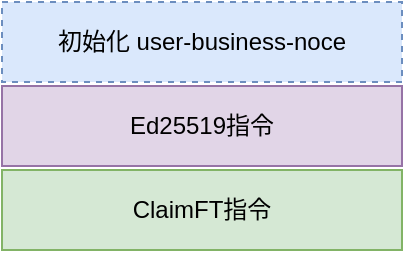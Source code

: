 <mxfile version="24.7.17" pages="2">
  <diagram id="oh8-eWMJ5OHGEs8tgzFQ" name="用户申领空投-claim指令">
    <mxGraphModel dx="2031" dy="1230" grid="1" gridSize="10" guides="1" tooltips="1" connect="1" arrows="1" fold="1" page="1" pageScale="1" pageWidth="850" pageHeight="1100" math="0" shadow="0">
      <root>
        <mxCell id="0" />
        <mxCell id="1" parent="0" />
        <mxCell id="rW_neYa4HcEXDnGVQd2S-1" value="初始化 user-business-noce" style="rounded=0;whiteSpace=wrap;html=1;dashed=1;fillColor=#dae8fc;strokeColor=#6c8ebf;" parent="1" vertex="1">
          <mxGeometry x="280" y="198" width="200" height="40" as="geometry" />
        </mxCell>
        <mxCell id="rW_neYa4HcEXDnGVQd2S-2" value="Ed25519指令" style="rounded=0;whiteSpace=wrap;html=1;fillColor=#e1d5e7;strokeColor=#9673a6;" parent="1" vertex="1">
          <mxGeometry x="280" y="240" width="200" height="40" as="geometry" />
        </mxCell>
        <mxCell id="rW_neYa4HcEXDnGVQd2S-3" value="ClaimFT指令" style="rounded=0;whiteSpace=wrap;html=1;fillColor=#d5e8d4;strokeColor=#82b366;" parent="1" vertex="1">
          <mxGeometry x="280" y="282" width="200" height="40" as="geometry" />
        </mxCell>
      </root>
    </mxGraphModel>
  </diagram>
  <diagram name="直接分发空投-账户关系" id="kO2M1vlPKPkCNsUJR2EE">
    <mxGraphModel dx="3389" dy="1538" grid="1" gridSize="10" guides="1" tooltips="1" connect="1" arrows="1" fold="1" page="1" pageScale="1" pageWidth="850" pageHeight="1100" math="0" shadow="0">
      <root>
        <mxCell id="0" />
        <mxCell id="1" parent="0" />
        <mxCell id="PjG8GJgk99LhrsibSSOv-17" style="edgeStyle=orthogonalEdgeStyle;rounded=0;orthogonalLoop=1;jettySize=auto;html=1;exitX=0.5;exitY=1;exitDx=0;exitDy=0;entryX=1;entryY=0.5;entryDx=0;entryDy=0;" edge="1" parent="1" source="PjG8GJgk99LhrsibSSOv-10" target="PjG8GJgk99LhrsibSSOv-5">
          <mxGeometry relative="1" as="geometry" />
        </mxCell>
        <mxCell id="PjG8GJgk99LhrsibSSOv-10" value="" style="rounded=0;whiteSpace=wrap;html=1;fillColor=#ffe6cc;strokeColor=#d79b00;" vertex="1" parent="1">
          <mxGeometry x="450" y="428" width="280" height="140" as="geometry" />
        </mxCell>
        <mxCell id="PjG8GJgk99LhrsibSSOv-1" value="" style="rounded=0;whiteSpace=wrap;html=1;fillColor=#d5e8d4;strokeColor=#82b366;" vertex="1" parent="1">
          <mxGeometry x="-47.5" y="430" width="220" height="220" as="geometry" />
        </mxCell>
        <mxCell id="PjG8GJgk99LhrsibSSOv-2" value="singleton_manage_account" style="text;html=1;align=center;verticalAlign=middle;whiteSpace=wrap;rounded=0;fontSize=18;" vertex="1" parent="1">
          <mxGeometry x="-72.5" y="380" width="270" height="40" as="geometry" />
        </mxCell>
        <mxCell id="PjG8GJgk99LhrsibSSOv-3" value="admin&lt;div&gt;&lt;span style=&quot;background-color: initial;&quot;&gt;管理员账户&lt;/span&gt;&lt;/div&gt;&lt;div&gt;&lt;br&gt;&lt;div&gt;提取费用时签名&lt;/div&gt;&lt;/div&gt;" style="rounded=1;whiteSpace=wrap;html=1;fillColor=#dae8fc;strokeColor=#6c8ebf;" vertex="1" parent="1">
          <mxGeometry x="-12.5" y="450" width="150" height="80" as="geometry" />
        </mxCell>
        <mxCell id="PjG8GJgk99LhrsibSSOv-4" value="fee_receiver&lt;div&gt;存储收取费用的账户&lt;/div&gt;" style="rounded=1;whiteSpace=wrap;html=1;fillColor=#dae8fc;strokeColor=#6c8ebf;" vertex="1" parent="1">
          <mxGeometry x="-12.5" y="550" width="150" height="80" as="geometry" />
        </mxCell>
        <mxCell id="PjG8GJgk99LhrsibSSOv-7" value="PDA" style="shape=hexagon;perimeter=hexagonPerimeter2;whiteSpace=wrap;html=1;fixedSize=1;fillColor=#f8cecc;strokeColor=#b85450;fontStyle=1;fontSize=14;" vertex="1" parent="1">
          <mxGeometry x="-27.5" y="540" width="60" height="40" as="geometry" />
        </mxCell>
        <mxCell id="PjG8GJgk99LhrsibSSOv-8" value="PDA" style="shape=hexagon;perimeter=hexagonPerimeter2;whiteSpace=wrap;html=1;fixedSize=1;fillColor=#f8cecc;strokeColor=#b85450;fontStyle=1;fontSize=14;" vertex="1" parent="1">
          <mxGeometry x="-87.5" y="410" width="60" height="40" as="geometry" />
        </mxCell>
        <mxCell id="PjG8GJgk99LhrsibSSOv-9" value="单例" style="shape=hexagon;perimeter=hexagonPerimeter2;whiteSpace=wrap;html=1;fixedSize=1;fontStyle=1;fontSize=14;fillColor=#1ba1e2;fontColor=#ffffff;strokeColor=#006EAF;" vertex="1" parent="1">
          <mxGeometry x="-97.5" y="450" width="80" height="40" as="geometry" />
        </mxCell>
        <mxCell id="PjG8GJgk99LhrsibSSOv-11" value="airdrop_project_account" style="text;html=1;align=center;verticalAlign=middle;whiteSpace=wrap;rounded=0;fontSize=18;" vertex="1" parent="1">
          <mxGeometry x="475" y="378" width="210" height="40" as="geometry" />
        </mxCell>
        <mxCell id="PjG8GJgk99LhrsibSSOv-12" value="admin&lt;div&gt;管理账户&lt;/div&gt;&lt;div&gt;&lt;br&gt;&lt;/div&gt;&lt;div&gt;空投时、转移mint-auth时签名&lt;/div&gt;" style="rounded=1;whiteSpace=wrap;html=1;fillColor=#e1d5e7;strokeColor=#9673a6;" vertex="1" parent="1">
          <mxGeometry x="485" y="448" width="210" height="80" as="geometry" />
        </mxCell>
        <mxCell id="PjG8GJgk99LhrsibSSOv-13" value="pda-mint-auth&lt;div&gt;mint-account的auth账户&lt;/div&gt;" style="rounded=1;whiteSpace=wrap;html=1;fillColor=#e1d5e7;strokeColor=#9673a6;" vertex="1" parent="1">
          <mxGeometry x="430" y="663" width="170" height="60" as="geometry" />
        </mxCell>
        <mxCell id="PjG8GJgk99LhrsibSSOv-18" style="edgeStyle=orthogonalEdgeStyle;rounded=0;orthogonalLoop=1;jettySize=auto;html=1;exitX=0.5;exitY=1;exitDx=0;exitDy=0;entryX=1;entryY=0.5;entryDx=0;entryDy=0;" edge="1" parent="1" source="PjG8GJgk99LhrsibSSOv-14" target="PjG8GJgk99LhrsibSSOv-5">
          <mxGeometry relative="1" as="geometry" />
        </mxCell>
        <mxCell id="PjG8GJgk99LhrsibSSOv-14" value="任意 mint-account" style="rounded=1;whiteSpace=wrap;html=1;fillColor=#f8cecc;strokeColor=#b85450;" vertex="1" parent="1">
          <mxGeometry x="780" y="508" width="120" height="60" as="geometry" />
        </mxCell>
        <mxCell id="PjG8GJgk99LhrsibSSOv-5" value="PDA" style="shape=hexagon;perimeter=hexagonPerimeter2;whiteSpace=wrap;html=1;fixedSize=1;fillColor=#f8cecc;strokeColor=#b85450;fontStyle=1;fontSize=14;" vertex="1" parent="1">
          <mxGeometry x="570" y="663" width="60" height="40" as="geometry" />
        </mxCell>
        <mxCell id="PjG8GJgk99LhrsibSSOv-20" style="edgeStyle=orthogonalEdgeStyle;rounded=0;orthogonalLoop=1;jettySize=auto;html=1;exitX=0.5;exitY=0.5;exitDx=0;exitDy=0;exitPerimeter=0;entryX=1;entryY=0.5;entryDx=0;entryDy=0;dashed=1;" edge="1" parent="1" source="PjG8GJgk99LhrsibSSOv-19" target="PjG8GJgk99LhrsibSSOv-4">
          <mxGeometry relative="1" as="geometry" />
        </mxCell>
        <mxCell id="PjG8GJgk99LhrsibSSOv-21" value="进行空投时，必须向这里&lt;div&gt;支付足够的费用&lt;/div&gt;" style="edgeLabel;html=1;align=center;verticalAlign=middle;resizable=0;points=[];" vertex="1" connectable="0" parent="PjG8GJgk99LhrsibSSOv-20">
          <mxGeometry x="0.131" y="1" relative="1" as="geometry">
            <mxPoint as="offset" />
          </mxGeometry>
        </mxCell>
        <mxCell id="PjG8GJgk99LhrsibSSOv-19" value="空投项目方-account" style="shape=umlActor;verticalLabelPosition=bottom;verticalAlign=top;html=1;outlineConnect=0;" vertex="1" parent="1">
          <mxGeometry x="370" y="470" width="30" height="60" as="geometry" />
        </mxCell>
      </root>
    </mxGraphModel>
  </diagram>
</mxfile>
